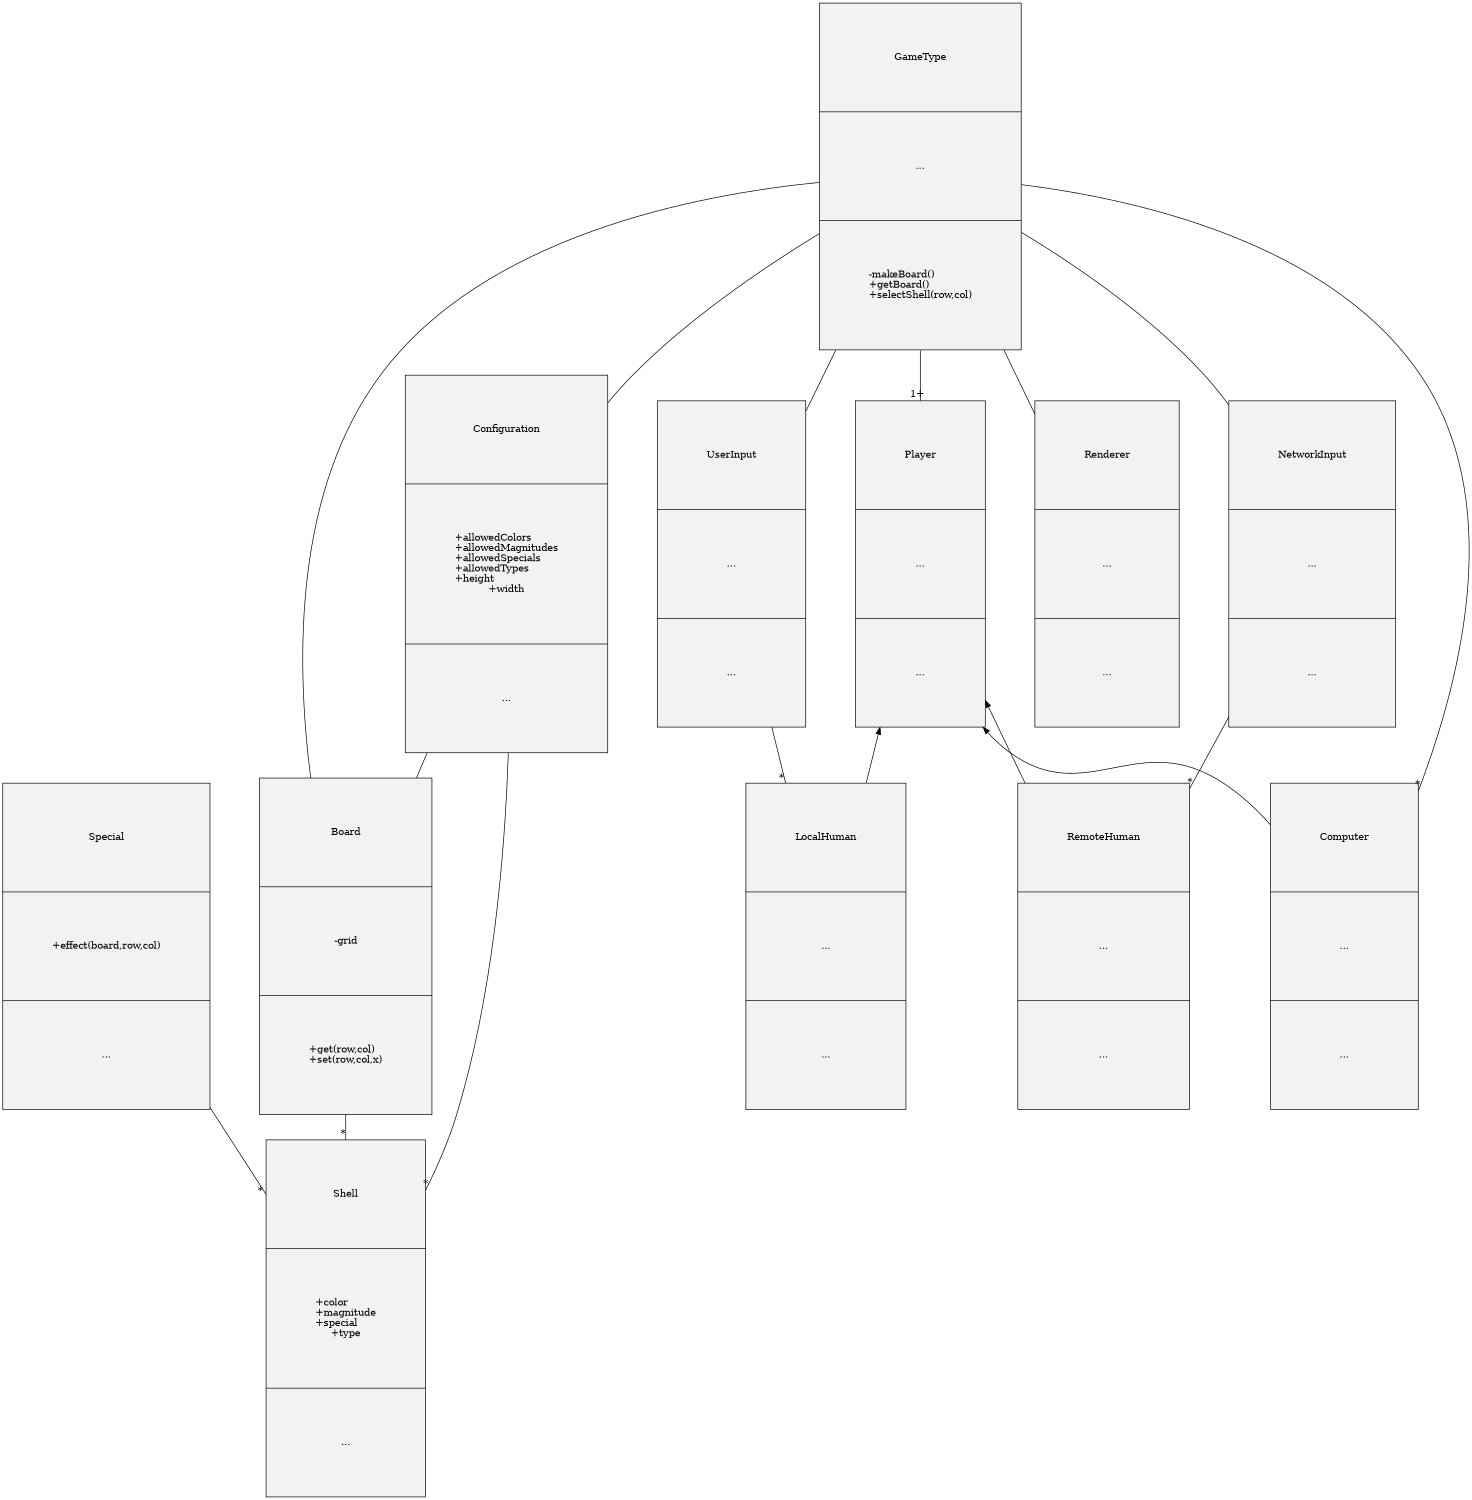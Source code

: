 digraph hierarchy {
size="10,10"
rankdir=BT
nodesep=1
node[shape=record,style=filled,fillcolor=gray95,margin=1,labeljust="r"]
edge[dir=none, labeldistance=1]

Shell[label = "{Shell|+color\l+magnitude\l+special\l+type|...}"]
Special[label = "{Special|+effect(board,row,col)|...}"]
Board[label = "{Board|-grid|+get(row,col)\l+set(row,col,x)}"]

Configuration[label = "{Configuration|+allowedColors\l+allowedMagnitudes\l+allowedSpecials\l+allowedTypes\l+height\l+width|...}"]

GameType[label = "{GameType|...|-makeBoard()\l+getBoard()\l+selectShell(row,col)}"]

UserInput[label = "{UserInput|...|...}"]
NetworkInput[label = "{NetworkInput|...|...}"]

Renderer[label = "{Renderer|...|...}"]

Player[label = "{Player|...|...}"]
LocalHuman[label = "{LocalHuman|...|...}"]
RemoteHuman[label = "{RemoteHuman|...|...}"]
Computer[label = "{Computer|...|...}"]


Shell -> Board [taillabel = "*"]
Shell -> Special [taillabel = "*"]

Shell -> Configuration [taillabel="*"]
Board -> Configuration
Configuration -> GameType
Board -> GameType
Renderer -> GameType

Player -> GameType [taillabel="1+"]
LocalHuman -> Player [dir=forward]
RemoteHuman -> Player [dir=forward]
Computer -> Player [dir=forward]

LocalHuman -> UserInput [taillabel="*"]
UserInput -> GameType

RemoteHuman -> NetworkInput [taillabel="*"]
NetworkInput -> GameType

Computer -> GameType [taillabel="*"]
}